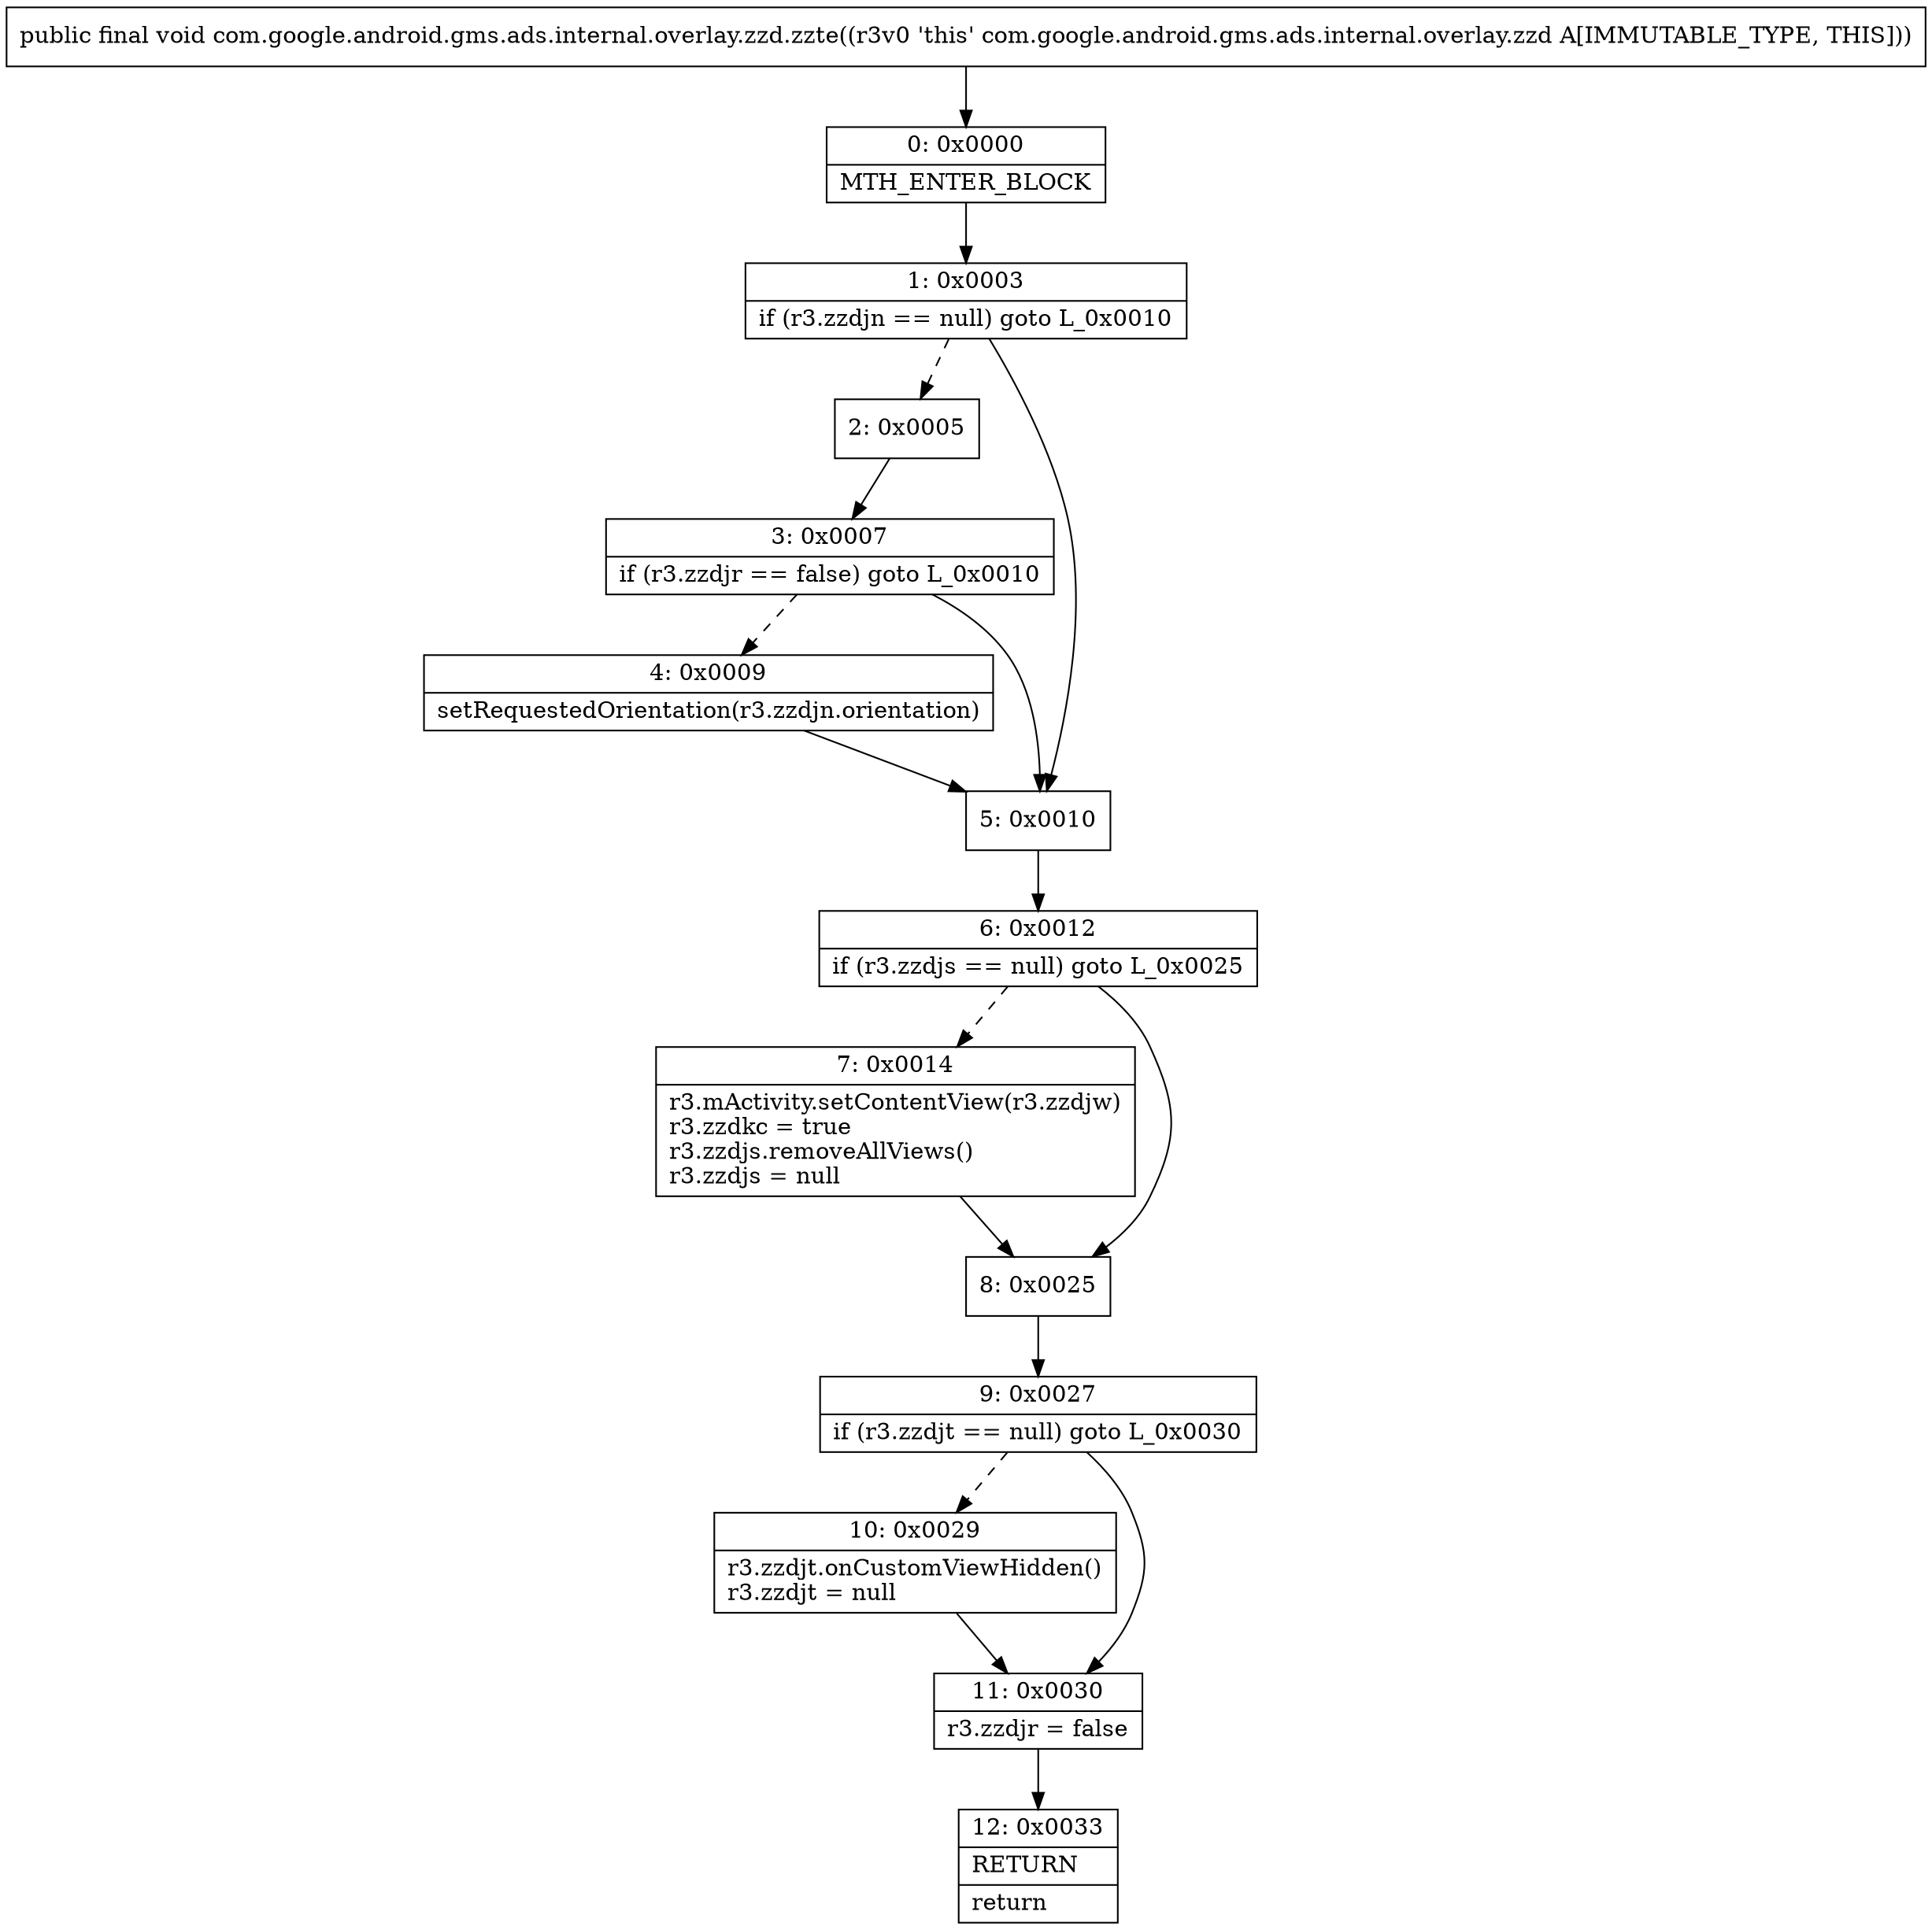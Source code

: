 digraph "CFG forcom.google.android.gms.ads.internal.overlay.zzd.zzte()V" {
Node_0 [shape=record,label="{0\:\ 0x0000|MTH_ENTER_BLOCK\l}"];
Node_1 [shape=record,label="{1\:\ 0x0003|if (r3.zzdjn == null) goto L_0x0010\l}"];
Node_2 [shape=record,label="{2\:\ 0x0005}"];
Node_3 [shape=record,label="{3\:\ 0x0007|if (r3.zzdjr == false) goto L_0x0010\l}"];
Node_4 [shape=record,label="{4\:\ 0x0009|setRequestedOrientation(r3.zzdjn.orientation)\l}"];
Node_5 [shape=record,label="{5\:\ 0x0010}"];
Node_6 [shape=record,label="{6\:\ 0x0012|if (r3.zzdjs == null) goto L_0x0025\l}"];
Node_7 [shape=record,label="{7\:\ 0x0014|r3.mActivity.setContentView(r3.zzdjw)\lr3.zzdkc = true\lr3.zzdjs.removeAllViews()\lr3.zzdjs = null\l}"];
Node_8 [shape=record,label="{8\:\ 0x0025}"];
Node_9 [shape=record,label="{9\:\ 0x0027|if (r3.zzdjt == null) goto L_0x0030\l}"];
Node_10 [shape=record,label="{10\:\ 0x0029|r3.zzdjt.onCustomViewHidden()\lr3.zzdjt = null\l}"];
Node_11 [shape=record,label="{11\:\ 0x0030|r3.zzdjr = false\l}"];
Node_12 [shape=record,label="{12\:\ 0x0033|RETURN\l|return\l}"];
MethodNode[shape=record,label="{public final void com.google.android.gms.ads.internal.overlay.zzd.zzte((r3v0 'this' com.google.android.gms.ads.internal.overlay.zzd A[IMMUTABLE_TYPE, THIS])) }"];
MethodNode -> Node_0;
Node_0 -> Node_1;
Node_1 -> Node_2[style=dashed];
Node_1 -> Node_5;
Node_2 -> Node_3;
Node_3 -> Node_4[style=dashed];
Node_3 -> Node_5;
Node_4 -> Node_5;
Node_5 -> Node_6;
Node_6 -> Node_7[style=dashed];
Node_6 -> Node_8;
Node_7 -> Node_8;
Node_8 -> Node_9;
Node_9 -> Node_10[style=dashed];
Node_9 -> Node_11;
Node_10 -> Node_11;
Node_11 -> Node_12;
}

